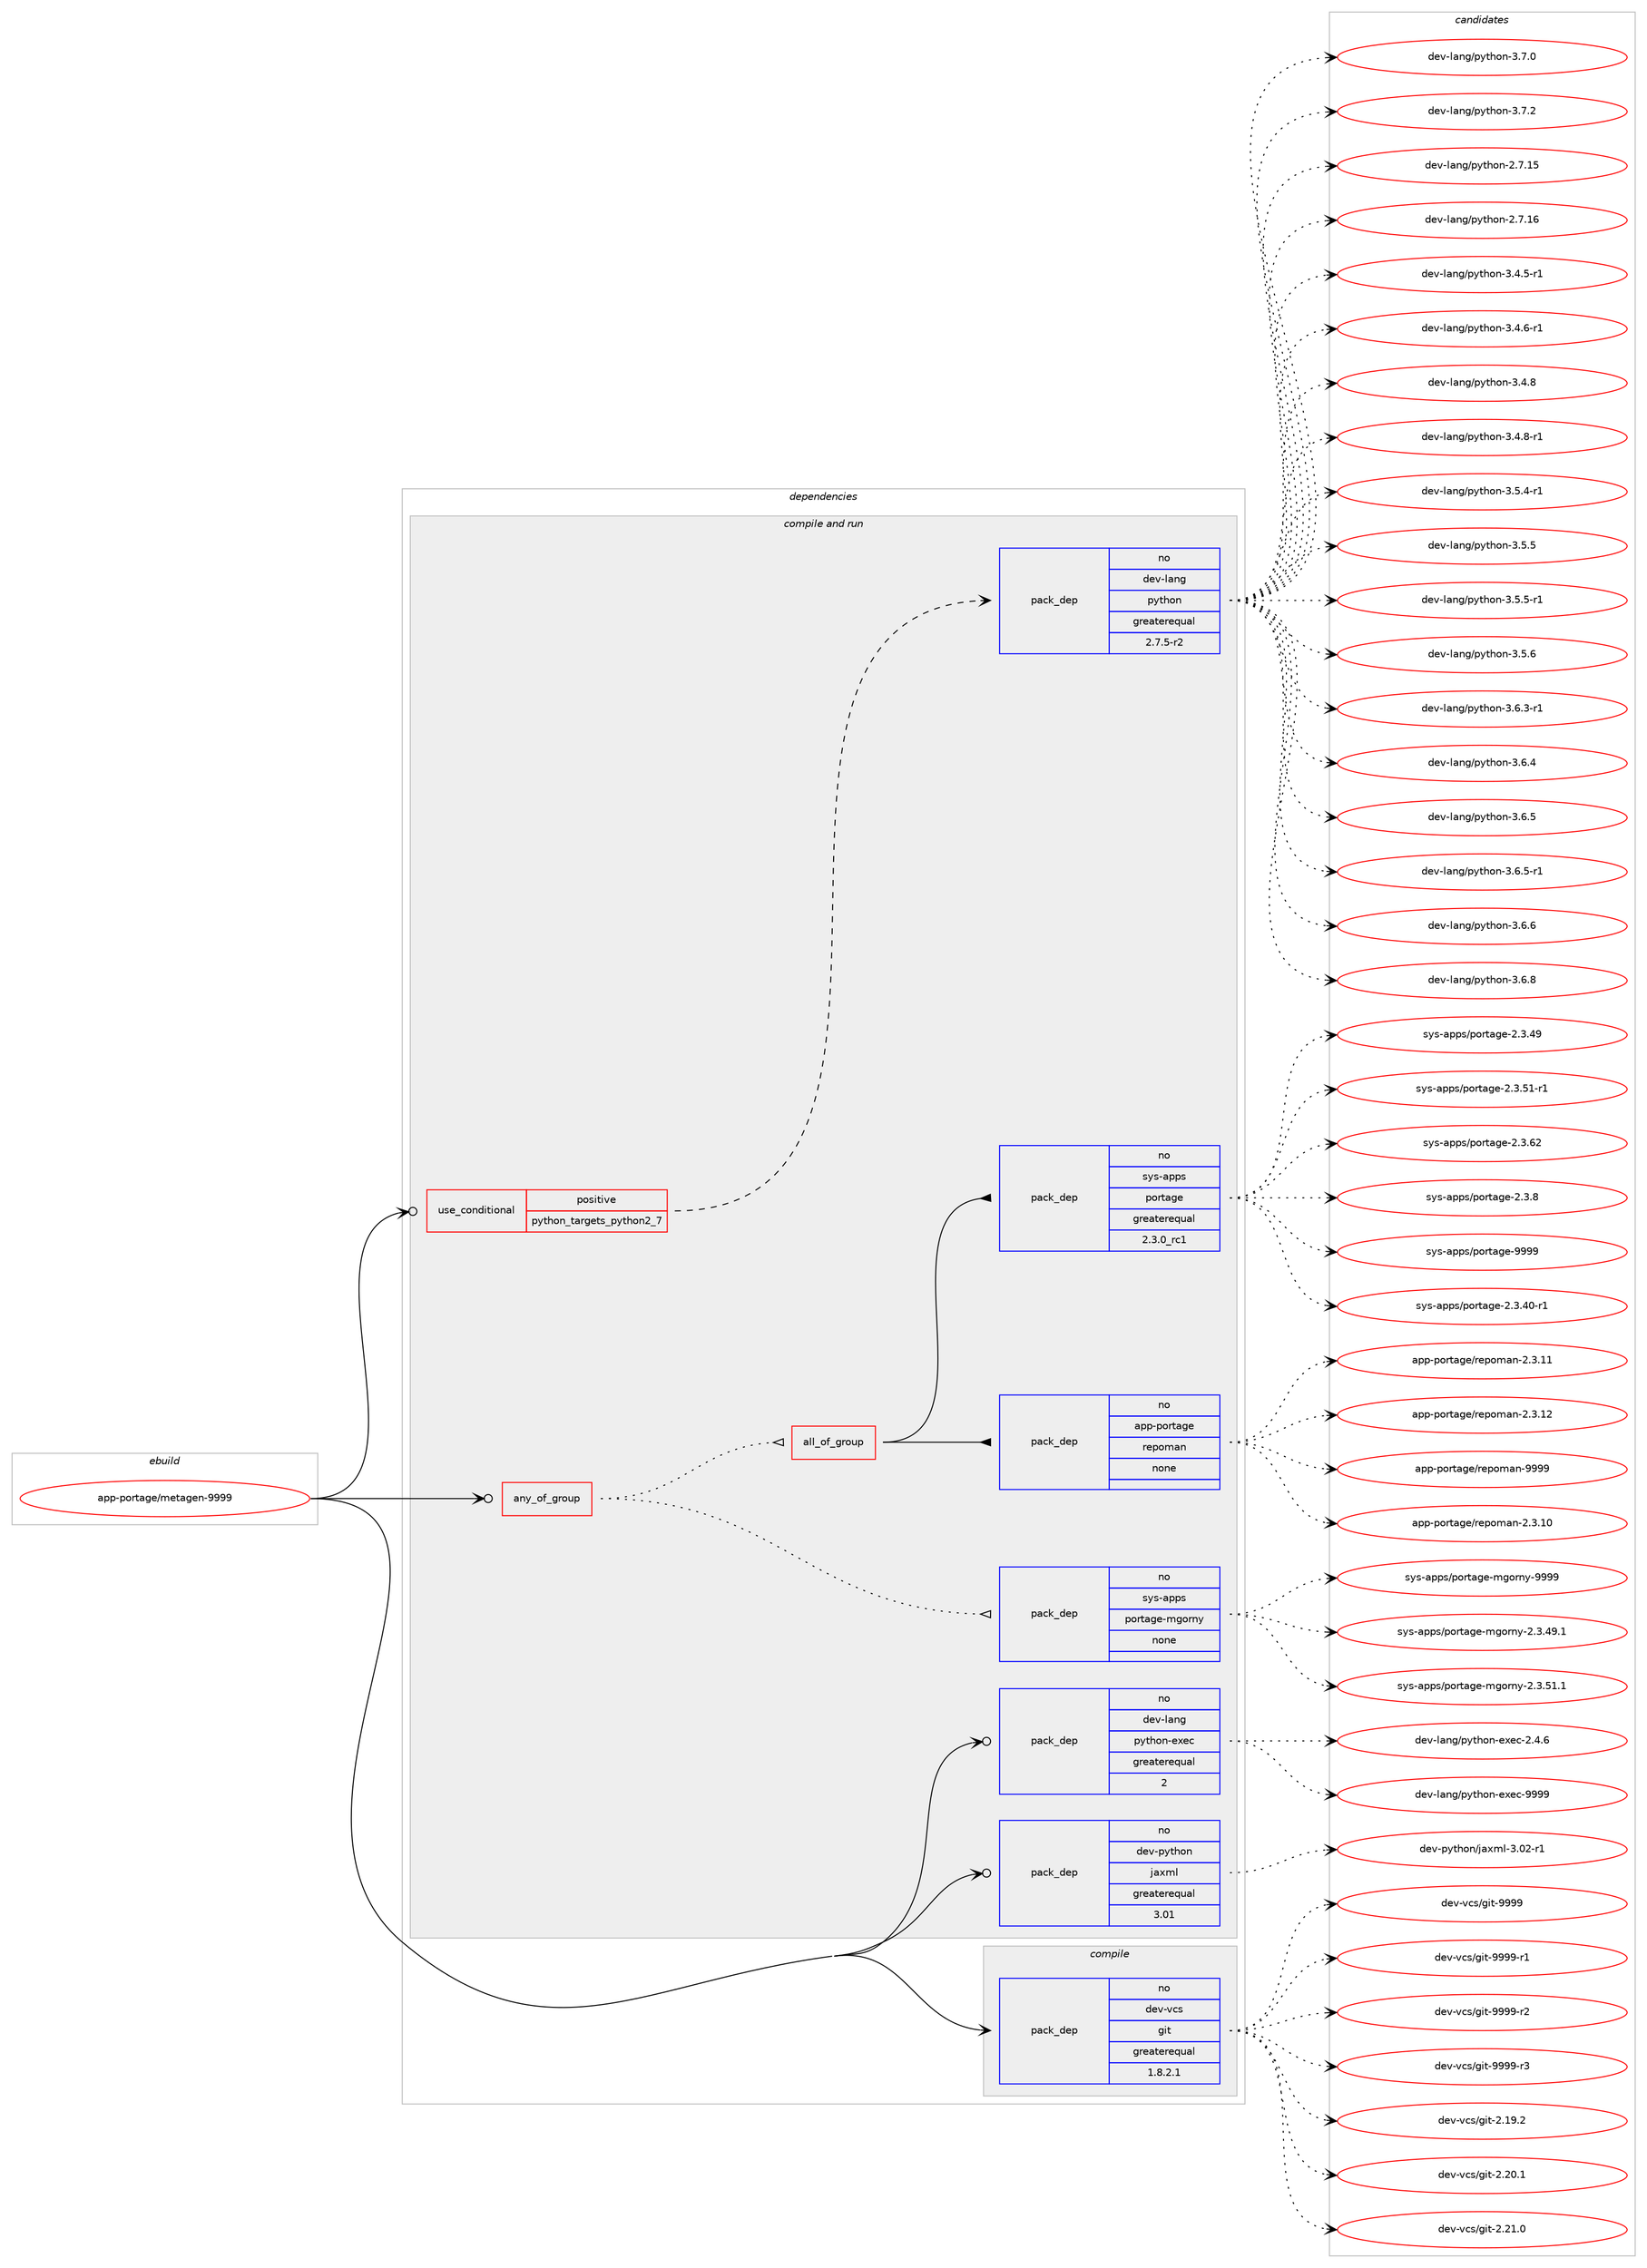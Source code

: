 digraph prolog {

# *************
# Graph options
# *************

newrank=true;
concentrate=true;
compound=true;
graph [rankdir=LR,fontname=Helvetica,fontsize=10,ranksep=1.5];#, ranksep=2.5, nodesep=0.2];
edge  [arrowhead=vee];
node  [fontname=Helvetica,fontsize=10];

# **********
# The ebuild
# **********

subgraph cluster_leftcol {
color=gray;
rank=same;
label=<<i>ebuild</i>>;
id [label="app-portage/metagen-9999", color=red, width=4, href="../app-portage/metagen-9999.svg"];
}

# ****************
# The dependencies
# ****************

subgraph cluster_midcol {
color=gray;
label=<<i>dependencies</i>>;
subgraph cluster_compile {
fillcolor="#eeeeee";
style=filled;
label=<<i>compile</i>>;
subgraph pack931243 {
dependency1306712 [label=<<TABLE BORDER="0" CELLBORDER="1" CELLSPACING="0" CELLPADDING="4" WIDTH="220"><TR><TD ROWSPAN="6" CELLPADDING="30">pack_dep</TD></TR><TR><TD WIDTH="110">no</TD></TR><TR><TD>dev-vcs</TD></TR><TR><TD>git</TD></TR><TR><TD>greaterequal</TD></TR><TR><TD>1.8.2.1</TD></TR></TABLE>>, shape=none, color=blue];
}
id:e -> dependency1306712:w [weight=20,style="solid",arrowhead="vee"];
}
subgraph cluster_compileandrun {
fillcolor="#eeeeee";
style=filled;
label=<<i>compile and run</i>>;
subgraph any19873 {
dependency1306713 [label=<<TABLE BORDER="0" CELLBORDER="1" CELLSPACING="0" CELLPADDING="4"><TR><TD CELLPADDING="10">any_of_group</TD></TR></TABLE>>, shape=none, color=red];subgraph all546 {
dependency1306714 [label=<<TABLE BORDER="0" CELLBORDER="1" CELLSPACING="0" CELLPADDING="4"><TR><TD CELLPADDING="10">all_of_group</TD></TR></TABLE>>, shape=none, color=red];subgraph pack931244 {
dependency1306715 [label=<<TABLE BORDER="0" CELLBORDER="1" CELLSPACING="0" CELLPADDING="4" WIDTH="220"><TR><TD ROWSPAN="6" CELLPADDING="30">pack_dep</TD></TR><TR><TD WIDTH="110">no</TD></TR><TR><TD>sys-apps</TD></TR><TR><TD>portage</TD></TR><TR><TD>greaterequal</TD></TR><TR><TD>2.3.0_rc1</TD></TR></TABLE>>, shape=none, color=blue];
}
dependency1306714:e -> dependency1306715:w [weight=20,style="solid",arrowhead="inv"];
subgraph pack931245 {
dependency1306716 [label=<<TABLE BORDER="0" CELLBORDER="1" CELLSPACING="0" CELLPADDING="4" WIDTH="220"><TR><TD ROWSPAN="6" CELLPADDING="30">pack_dep</TD></TR><TR><TD WIDTH="110">no</TD></TR><TR><TD>app-portage</TD></TR><TR><TD>repoman</TD></TR><TR><TD>none</TD></TR><TR><TD></TD></TR></TABLE>>, shape=none, color=blue];
}
dependency1306714:e -> dependency1306716:w [weight=20,style="solid",arrowhead="inv"];
}
dependency1306713:e -> dependency1306714:w [weight=20,style="dotted",arrowhead="oinv"];
subgraph pack931246 {
dependency1306717 [label=<<TABLE BORDER="0" CELLBORDER="1" CELLSPACING="0" CELLPADDING="4" WIDTH="220"><TR><TD ROWSPAN="6" CELLPADDING="30">pack_dep</TD></TR><TR><TD WIDTH="110">no</TD></TR><TR><TD>sys-apps</TD></TR><TR><TD>portage-mgorny</TD></TR><TR><TD>none</TD></TR><TR><TD></TD></TR></TABLE>>, shape=none, color=blue];
}
dependency1306713:e -> dependency1306717:w [weight=20,style="dotted",arrowhead="oinv"];
}
id:e -> dependency1306713:w [weight=20,style="solid",arrowhead="odotvee"];
subgraph cond355053 {
dependency1306718 [label=<<TABLE BORDER="0" CELLBORDER="1" CELLSPACING="0" CELLPADDING="4"><TR><TD ROWSPAN="3" CELLPADDING="10">use_conditional</TD></TR><TR><TD>positive</TD></TR><TR><TD>python_targets_python2_7</TD></TR></TABLE>>, shape=none, color=red];
subgraph pack931247 {
dependency1306719 [label=<<TABLE BORDER="0" CELLBORDER="1" CELLSPACING="0" CELLPADDING="4" WIDTH="220"><TR><TD ROWSPAN="6" CELLPADDING="30">pack_dep</TD></TR><TR><TD WIDTH="110">no</TD></TR><TR><TD>dev-lang</TD></TR><TR><TD>python</TD></TR><TR><TD>greaterequal</TD></TR><TR><TD>2.7.5-r2</TD></TR></TABLE>>, shape=none, color=blue];
}
dependency1306718:e -> dependency1306719:w [weight=20,style="dashed",arrowhead="vee"];
}
id:e -> dependency1306718:w [weight=20,style="solid",arrowhead="odotvee"];
subgraph pack931248 {
dependency1306720 [label=<<TABLE BORDER="0" CELLBORDER="1" CELLSPACING="0" CELLPADDING="4" WIDTH="220"><TR><TD ROWSPAN="6" CELLPADDING="30">pack_dep</TD></TR><TR><TD WIDTH="110">no</TD></TR><TR><TD>dev-lang</TD></TR><TR><TD>python-exec</TD></TR><TR><TD>greaterequal</TD></TR><TR><TD>2</TD></TR></TABLE>>, shape=none, color=blue];
}
id:e -> dependency1306720:w [weight=20,style="solid",arrowhead="odotvee"];
subgraph pack931249 {
dependency1306721 [label=<<TABLE BORDER="0" CELLBORDER="1" CELLSPACING="0" CELLPADDING="4" WIDTH="220"><TR><TD ROWSPAN="6" CELLPADDING="30">pack_dep</TD></TR><TR><TD WIDTH="110">no</TD></TR><TR><TD>dev-python</TD></TR><TR><TD>jaxml</TD></TR><TR><TD>greaterequal</TD></TR><TR><TD>3.01</TD></TR></TABLE>>, shape=none, color=blue];
}
id:e -> dependency1306721:w [weight=20,style="solid",arrowhead="odotvee"];
}
subgraph cluster_run {
fillcolor="#eeeeee";
style=filled;
label=<<i>run</i>>;
}
}

# **************
# The candidates
# **************

subgraph cluster_choices {
rank=same;
color=gray;
label=<<i>candidates</i>>;

subgraph choice931243 {
color=black;
nodesep=1;
choice10010111845118991154710310511645504649574650 [label="dev-vcs/git-2.19.2", color=red, width=4,href="../dev-vcs/git-2.19.2.svg"];
choice10010111845118991154710310511645504650484649 [label="dev-vcs/git-2.20.1", color=red, width=4,href="../dev-vcs/git-2.20.1.svg"];
choice10010111845118991154710310511645504650494648 [label="dev-vcs/git-2.21.0", color=red, width=4,href="../dev-vcs/git-2.21.0.svg"];
choice1001011184511899115471031051164557575757 [label="dev-vcs/git-9999", color=red, width=4,href="../dev-vcs/git-9999.svg"];
choice10010111845118991154710310511645575757574511449 [label="dev-vcs/git-9999-r1", color=red, width=4,href="../dev-vcs/git-9999-r1.svg"];
choice10010111845118991154710310511645575757574511450 [label="dev-vcs/git-9999-r2", color=red, width=4,href="../dev-vcs/git-9999-r2.svg"];
choice10010111845118991154710310511645575757574511451 [label="dev-vcs/git-9999-r3", color=red, width=4,href="../dev-vcs/git-9999-r3.svg"];
dependency1306712:e -> choice10010111845118991154710310511645504649574650:w [style=dotted,weight="100"];
dependency1306712:e -> choice10010111845118991154710310511645504650484649:w [style=dotted,weight="100"];
dependency1306712:e -> choice10010111845118991154710310511645504650494648:w [style=dotted,weight="100"];
dependency1306712:e -> choice1001011184511899115471031051164557575757:w [style=dotted,weight="100"];
dependency1306712:e -> choice10010111845118991154710310511645575757574511449:w [style=dotted,weight="100"];
dependency1306712:e -> choice10010111845118991154710310511645575757574511450:w [style=dotted,weight="100"];
dependency1306712:e -> choice10010111845118991154710310511645575757574511451:w [style=dotted,weight="100"];
}
subgraph choice931244 {
color=black;
nodesep=1;
choice11512111545971121121154711211111411697103101455046514652484511449 [label="sys-apps/portage-2.3.40-r1", color=red, width=4,href="../sys-apps/portage-2.3.40-r1.svg"];
choice1151211154597112112115471121111141169710310145504651465257 [label="sys-apps/portage-2.3.49", color=red, width=4,href="../sys-apps/portage-2.3.49.svg"];
choice11512111545971121121154711211111411697103101455046514653494511449 [label="sys-apps/portage-2.3.51-r1", color=red, width=4,href="../sys-apps/portage-2.3.51-r1.svg"];
choice1151211154597112112115471121111141169710310145504651465450 [label="sys-apps/portage-2.3.62", color=red, width=4,href="../sys-apps/portage-2.3.62.svg"];
choice11512111545971121121154711211111411697103101455046514656 [label="sys-apps/portage-2.3.8", color=red, width=4,href="../sys-apps/portage-2.3.8.svg"];
choice115121115459711211211547112111114116971031014557575757 [label="sys-apps/portage-9999", color=red, width=4,href="../sys-apps/portage-9999.svg"];
dependency1306715:e -> choice11512111545971121121154711211111411697103101455046514652484511449:w [style=dotted,weight="100"];
dependency1306715:e -> choice1151211154597112112115471121111141169710310145504651465257:w [style=dotted,weight="100"];
dependency1306715:e -> choice11512111545971121121154711211111411697103101455046514653494511449:w [style=dotted,weight="100"];
dependency1306715:e -> choice1151211154597112112115471121111141169710310145504651465450:w [style=dotted,weight="100"];
dependency1306715:e -> choice11512111545971121121154711211111411697103101455046514656:w [style=dotted,weight="100"];
dependency1306715:e -> choice115121115459711211211547112111114116971031014557575757:w [style=dotted,weight="100"];
}
subgraph choice931245 {
color=black;
nodesep=1;
choice971121124511211111411697103101471141011121111099711045504651464948 [label="app-portage/repoman-2.3.10", color=red, width=4,href="../app-portage/repoman-2.3.10.svg"];
choice971121124511211111411697103101471141011121111099711045504651464949 [label="app-portage/repoman-2.3.11", color=red, width=4,href="../app-portage/repoman-2.3.11.svg"];
choice971121124511211111411697103101471141011121111099711045504651464950 [label="app-portage/repoman-2.3.12", color=red, width=4,href="../app-portage/repoman-2.3.12.svg"];
choice97112112451121111141169710310147114101112111109971104557575757 [label="app-portage/repoman-9999", color=red, width=4,href="../app-portage/repoman-9999.svg"];
dependency1306716:e -> choice971121124511211111411697103101471141011121111099711045504651464948:w [style=dotted,weight="100"];
dependency1306716:e -> choice971121124511211111411697103101471141011121111099711045504651464949:w [style=dotted,weight="100"];
dependency1306716:e -> choice971121124511211111411697103101471141011121111099711045504651464950:w [style=dotted,weight="100"];
dependency1306716:e -> choice97112112451121111141169710310147114101112111109971104557575757:w [style=dotted,weight="100"];
}
subgraph choice931246 {
color=black;
nodesep=1;
choice1151211154597112112115471121111141169710310145109103111114110121455046514652574649 [label="sys-apps/portage-mgorny-2.3.49.1", color=red, width=4,href="../sys-apps/portage-mgorny-2.3.49.1.svg"];
choice1151211154597112112115471121111141169710310145109103111114110121455046514653494649 [label="sys-apps/portage-mgorny-2.3.51.1", color=red, width=4,href="../sys-apps/portage-mgorny-2.3.51.1.svg"];
choice11512111545971121121154711211111411697103101451091031111141101214557575757 [label="sys-apps/portage-mgorny-9999", color=red, width=4,href="../sys-apps/portage-mgorny-9999.svg"];
dependency1306717:e -> choice1151211154597112112115471121111141169710310145109103111114110121455046514652574649:w [style=dotted,weight="100"];
dependency1306717:e -> choice1151211154597112112115471121111141169710310145109103111114110121455046514653494649:w [style=dotted,weight="100"];
dependency1306717:e -> choice11512111545971121121154711211111411697103101451091031111141101214557575757:w [style=dotted,weight="100"];
}
subgraph choice931247 {
color=black;
nodesep=1;
choice10010111845108971101034711212111610411111045504655464953 [label="dev-lang/python-2.7.15", color=red, width=4,href="../dev-lang/python-2.7.15.svg"];
choice10010111845108971101034711212111610411111045504655464954 [label="dev-lang/python-2.7.16", color=red, width=4,href="../dev-lang/python-2.7.16.svg"];
choice1001011184510897110103471121211161041111104551465246534511449 [label="dev-lang/python-3.4.5-r1", color=red, width=4,href="../dev-lang/python-3.4.5-r1.svg"];
choice1001011184510897110103471121211161041111104551465246544511449 [label="dev-lang/python-3.4.6-r1", color=red, width=4,href="../dev-lang/python-3.4.6-r1.svg"];
choice100101118451089711010347112121116104111110455146524656 [label="dev-lang/python-3.4.8", color=red, width=4,href="../dev-lang/python-3.4.8.svg"];
choice1001011184510897110103471121211161041111104551465246564511449 [label="dev-lang/python-3.4.8-r1", color=red, width=4,href="../dev-lang/python-3.4.8-r1.svg"];
choice1001011184510897110103471121211161041111104551465346524511449 [label="dev-lang/python-3.5.4-r1", color=red, width=4,href="../dev-lang/python-3.5.4-r1.svg"];
choice100101118451089711010347112121116104111110455146534653 [label="dev-lang/python-3.5.5", color=red, width=4,href="../dev-lang/python-3.5.5.svg"];
choice1001011184510897110103471121211161041111104551465346534511449 [label="dev-lang/python-3.5.5-r1", color=red, width=4,href="../dev-lang/python-3.5.5-r1.svg"];
choice100101118451089711010347112121116104111110455146534654 [label="dev-lang/python-3.5.6", color=red, width=4,href="../dev-lang/python-3.5.6.svg"];
choice1001011184510897110103471121211161041111104551465446514511449 [label="dev-lang/python-3.6.3-r1", color=red, width=4,href="../dev-lang/python-3.6.3-r1.svg"];
choice100101118451089711010347112121116104111110455146544652 [label="dev-lang/python-3.6.4", color=red, width=4,href="../dev-lang/python-3.6.4.svg"];
choice100101118451089711010347112121116104111110455146544653 [label="dev-lang/python-3.6.5", color=red, width=4,href="../dev-lang/python-3.6.5.svg"];
choice1001011184510897110103471121211161041111104551465446534511449 [label="dev-lang/python-3.6.5-r1", color=red, width=4,href="../dev-lang/python-3.6.5-r1.svg"];
choice100101118451089711010347112121116104111110455146544654 [label="dev-lang/python-3.6.6", color=red, width=4,href="../dev-lang/python-3.6.6.svg"];
choice100101118451089711010347112121116104111110455146544656 [label="dev-lang/python-3.6.8", color=red, width=4,href="../dev-lang/python-3.6.8.svg"];
choice100101118451089711010347112121116104111110455146554648 [label="dev-lang/python-3.7.0", color=red, width=4,href="../dev-lang/python-3.7.0.svg"];
choice100101118451089711010347112121116104111110455146554650 [label="dev-lang/python-3.7.2", color=red, width=4,href="../dev-lang/python-3.7.2.svg"];
dependency1306719:e -> choice10010111845108971101034711212111610411111045504655464953:w [style=dotted,weight="100"];
dependency1306719:e -> choice10010111845108971101034711212111610411111045504655464954:w [style=dotted,weight="100"];
dependency1306719:e -> choice1001011184510897110103471121211161041111104551465246534511449:w [style=dotted,weight="100"];
dependency1306719:e -> choice1001011184510897110103471121211161041111104551465246544511449:w [style=dotted,weight="100"];
dependency1306719:e -> choice100101118451089711010347112121116104111110455146524656:w [style=dotted,weight="100"];
dependency1306719:e -> choice1001011184510897110103471121211161041111104551465246564511449:w [style=dotted,weight="100"];
dependency1306719:e -> choice1001011184510897110103471121211161041111104551465346524511449:w [style=dotted,weight="100"];
dependency1306719:e -> choice100101118451089711010347112121116104111110455146534653:w [style=dotted,weight="100"];
dependency1306719:e -> choice1001011184510897110103471121211161041111104551465346534511449:w [style=dotted,weight="100"];
dependency1306719:e -> choice100101118451089711010347112121116104111110455146534654:w [style=dotted,weight="100"];
dependency1306719:e -> choice1001011184510897110103471121211161041111104551465446514511449:w [style=dotted,weight="100"];
dependency1306719:e -> choice100101118451089711010347112121116104111110455146544652:w [style=dotted,weight="100"];
dependency1306719:e -> choice100101118451089711010347112121116104111110455146544653:w [style=dotted,weight="100"];
dependency1306719:e -> choice1001011184510897110103471121211161041111104551465446534511449:w [style=dotted,weight="100"];
dependency1306719:e -> choice100101118451089711010347112121116104111110455146544654:w [style=dotted,weight="100"];
dependency1306719:e -> choice100101118451089711010347112121116104111110455146544656:w [style=dotted,weight="100"];
dependency1306719:e -> choice100101118451089711010347112121116104111110455146554648:w [style=dotted,weight="100"];
dependency1306719:e -> choice100101118451089711010347112121116104111110455146554650:w [style=dotted,weight="100"];
}
subgraph choice931248 {
color=black;
nodesep=1;
choice1001011184510897110103471121211161041111104510112010199455046524654 [label="dev-lang/python-exec-2.4.6", color=red, width=4,href="../dev-lang/python-exec-2.4.6.svg"];
choice10010111845108971101034711212111610411111045101120101994557575757 [label="dev-lang/python-exec-9999", color=red, width=4,href="../dev-lang/python-exec-9999.svg"];
dependency1306720:e -> choice1001011184510897110103471121211161041111104510112010199455046524654:w [style=dotted,weight="100"];
dependency1306720:e -> choice10010111845108971101034711212111610411111045101120101994557575757:w [style=dotted,weight="100"];
}
subgraph choice931249 {
color=black;
nodesep=1;
choice10010111845112121116104111110471069712010910845514648504511449 [label="dev-python/jaxml-3.02-r1", color=red, width=4,href="../dev-python/jaxml-3.02-r1.svg"];
dependency1306721:e -> choice10010111845112121116104111110471069712010910845514648504511449:w [style=dotted,weight="100"];
}
}

}
